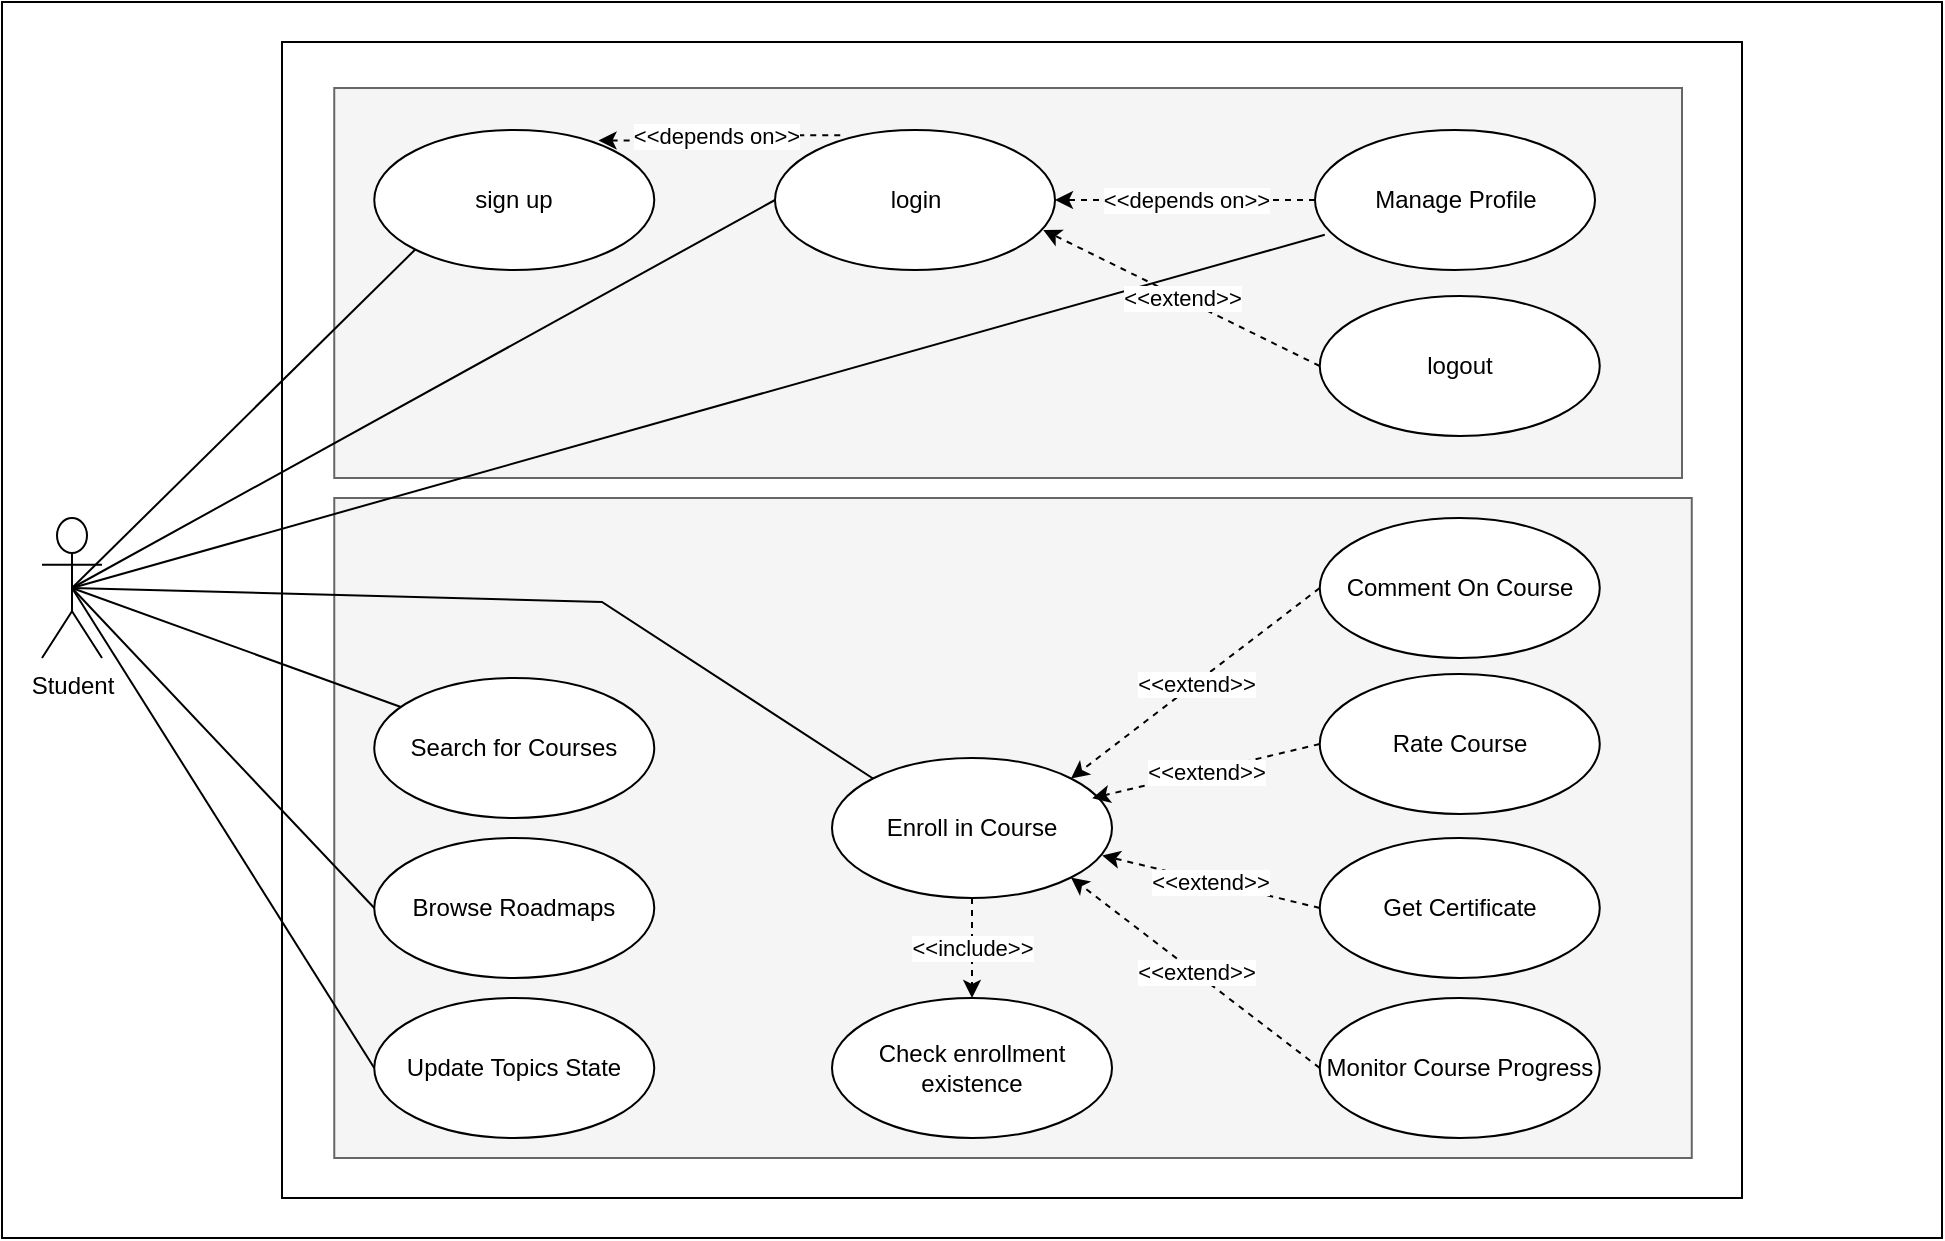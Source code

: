 <mxfile version="21.8.2" type="github">
  <diagram name="Page-1" id="yaQ-Vd1ig9odrb6C37Cf">
    <mxGraphModel dx="-1260" dy="-6366" grid="1" gridSize="10" guides="1" tooltips="1" connect="1" arrows="1" fold="1" page="1" pageScale="1" pageWidth="827" pageHeight="1169" math="0" shadow="0">
      <root>
        <mxCell id="0" />
        <mxCell id="1" parent="0" />
        <mxCell id="_TxfoMEnUBbY3dKYVvTl-1" value="" style="rounded=0;whiteSpace=wrap;html=1;movable=1;resizable=1;rotatable=1;deletable=1;editable=1;locked=0;connectable=1;" parent="1" vertex="1">
          <mxGeometry x="2500" y="7070" width="970" height="618" as="geometry" />
        </mxCell>
        <mxCell id="_TxfoMEnUBbY3dKYVvTl-2" value="" style="rounded=0;whiteSpace=wrap;html=1;movable=1;resizable=1;rotatable=1;deletable=1;editable=1;locked=0;connectable=1;" parent="1" vertex="1">
          <mxGeometry x="2640" y="7090" width="730" height="578" as="geometry" />
        </mxCell>
        <mxCell id="_TxfoMEnUBbY3dKYVvTl-3" value="" style="rounded=0;whiteSpace=wrap;html=1;fillColor=#f5f5f5;strokeColor=#666666;fontColor=#333333;fontStyle=0" parent="1" vertex="1">
          <mxGeometry x="2666.13" y="7318" width="678.75" height="330" as="geometry" />
        </mxCell>
        <mxCell id="_TxfoMEnUBbY3dKYVvTl-4" value="" style="rounded=0;whiteSpace=wrap;html=1;fillColor=#f5f5f5;strokeColor=#666666;fontColor=#333333;" parent="1" vertex="1">
          <mxGeometry x="2666.12" y="7113" width="673.88" height="195" as="geometry" />
        </mxCell>
        <mxCell id="_TxfoMEnUBbY3dKYVvTl-5" value="&amp;lt;&amp;lt;depends on&amp;gt;&amp;gt;" style="edgeStyle=orthogonalEdgeStyle;rounded=0;orthogonalLoop=1;jettySize=auto;html=1;dashed=1;" parent="1" source="_TxfoMEnUBbY3dKYVvTl-14" target="_TxfoMEnUBbY3dKYVvTl-13" edge="1">
          <mxGeometry relative="1" as="geometry" />
        </mxCell>
        <mxCell id="_TxfoMEnUBbY3dKYVvTl-8" style="rounded=0;orthogonalLoop=1;jettySize=auto;html=1;exitX=0.5;exitY=0.5;exitDx=0;exitDy=0;exitPerimeter=0;entryX=0;entryY=0.5;entryDx=0;entryDy=0;endArrow=none;endFill=0;" parent="1" source="_TxfoMEnUBbY3dKYVvTl-12" target="_TxfoMEnUBbY3dKYVvTl-13" edge="1">
          <mxGeometry relative="1" as="geometry" />
        </mxCell>
        <mxCell id="_TxfoMEnUBbY3dKYVvTl-9" style="rounded=0;orthogonalLoop=1;jettySize=auto;html=1;exitX=0.5;exitY=0.5;exitDx=0;exitDy=0;exitPerimeter=0;endArrow=none;endFill=0;" parent="1" source="_TxfoMEnUBbY3dKYVvTl-12" target="_TxfoMEnUBbY3dKYVvTl-17" edge="1">
          <mxGeometry relative="1" as="geometry" />
        </mxCell>
        <mxCell id="_TxfoMEnUBbY3dKYVvTl-10" style="rounded=0;orthogonalLoop=1;jettySize=auto;html=1;exitX=0.5;exitY=0.5;exitDx=0;exitDy=0;exitPerimeter=0;entryX=0;entryY=0.5;entryDx=0;entryDy=0;endArrow=none;endFill=0;" parent="1" source="_TxfoMEnUBbY3dKYVvTl-12" target="_TxfoMEnUBbY3dKYVvTl-20" edge="1">
          <mxGeometry relative="1" as="geometry" />
        </mxCell>
        <mxCell id="_TxfoMEnUBbY3dKYVvTl-11" style="rounded=0;orthogonalLoop=1;jettySize=auto;html=1;exitX=0.5;exitY=0.5;exitDx=0;exitDy=0;exitPerimeter=0;entryX=0;entryY=0.5;entryDx=0;entryDy=0;endArrow=none;endFill=0;" parent="1" source="_TxfoMEnUBbY3dKYVvTl-12" target="_TxfoMEnUBbY3dKYVvTl-18" edge="1">
          <mxGeometry relative="1" as="geometry" />
        </mxCell>
        <mxCell id="_TxfoMEnUBbY3dKYVvTl-31" style="rounded=0;orthogonalLoop=1;jettySize=auto;html=1;exitX=0.5;exitY=0.5;exitDx=0;exitDy=0;exitPerimeter=0;entryX=0.035;entryY=0.748;entryDx=0;entryDy=0;entryPerimeter=0;endArrow=none;endFill=0;" parent="1" source="_TxfoMEnUBbY3dKYVvTl-12" target="_TxfoMEnUBbY3dKYVvTl-14" edge="1">
          <mxGeometry relative="1" as="geometry" />
        </mxCell>
        <mxCell id="KXYRuWIMldFf-_2jHvWx-3" style="rounded=0;orthogonalLoop=1;jettySize=auto;html=1;exitX=0.5;exitY=0.5;exitDx=0;exitDy=0;exitPerimeter=0;entryX=0;entryY=0;entryDx=0;entryDy=0;endArrow=none;endFill=0;" edge="1" parent="1" source="_TxfoMEnUBbY3dKYVvTl-12" target="_TxfoMEnUBbY3dKYVvTl-15">
          <mxGeometry relative="1" as="geometry">
            <Array as="points">
              <mxPoint x="2800" y="7370" />
            </Array>
          </mxGeometry>
        </mxCell>
        <mxCell id="KXYRuWIMldFf-_2jHvWx-5" style="rounded=0;orthogonalLoop=1;jettySize=auto;html=1;exitX=0.5;exitY=0.5;exitDx=0;exitDy=0;exitPerimeter=0;entryX=0;entryY=1;entryDx=0;entryDy=0;endArrow=none;endFill=0;" edge="1" parent="1" source="_TxfoMEnUBbY3dKYVvTl-12" target="KXYRuWIMldFf-_2jHvWx-4">
          <mxGeometry relative="1" as="geometry" />
        </mxCell>
        <mxCell id="_TxfoMEnUBbY3dKYVvTl-12" value="Student" style="shape=umlActor;verticalLabelPosition=bottom;verticalAlign=top;html=1;outlineConnect=0;" parent="1" vertex="1">
          <mxGeometry x="2520" y="7328" width="30" height="70" as="geometry" />
        </mxCell>
        <mxCell id="KXYRuWIMldFf-_2jHvWx-6" value="&amp;lt;&amp;lt;depends on&amp;gt;&amp;gt;" style="edgeStyle=orthogonalEdgeStyle;rounded=0;orthogonalLoop=1;jettySize=auto;html=1;exitX=0.233;exitY=0.037;exitDx=0;exitDy=0;entryX=0.801;entryY=0.075;entryDx=0;entryDy=0;dashed=1;entryPerimeter=0;exitPerimeter=0;" edge="1" parent="1" source="_TxfoMEnUBbY3dKYVvTl-13" target="KXYRuWIMldFf-_2jHvWx-4">
          <mxGeometry relative="1" as="geometry" />
        </mxCell>
        <mxCell id="_TxfoMEnUBbY3dKYVvTl-13" value="login" style="ellipse;whiteSpace=wrap;html=1;" parent="1" vertex="1">
          <mxGeometry x="2886.5" y="7134" width="140" height="70" as="geometry" />
        </mxCell>
        <mxCell id="_TxfoMEnUBbY3dKYVvTl-14" value="Manage Profile" style="ellipse;whiteSpace=wrap;html=1;" parent="1" vertex="1">
          <mxGeometry x="3156.5" y="7134" width="140" height="70" as="geometry" />
        </mxCell>
        <mxCell id="KXYRuWIMldFf-_2jHvWx-2" value="&amp;lt;&amp;lt;include&amp;gt;&amp;gt;" style="rounded=0;orthogonalLoop=1;jettySize=auto;html=1;exitX=0.5;exitY=1;exitDx=0;exitDy=0;entryX=0.5;entryY=0;entryDx=0;entryDy=0;dashed=1;" edge="1" parent="1" source="_TxfoMEnUBbY3dKYVvTl-15" target="KXYRuWIMldFf-_2jHvWx-1">
          <mxGeometry relative="1" as="geometry" />
        </mxCell>
        <mxCell id="_TxfoMEnUBbY3dKYVvTl-15" value="Enroll in Course" style="ellipse;whiteSpace=wrap;html=1;" parent="1" vertex="1">
          <mxGeometry x="2915" y="7448" width="140" height="70" as="geometry" />
        </mxCell>
        <mxCell id="_TxfoMEnUBbY3dKYVvTl-17" value="Search for Courses" style="ellipse;whiteSpace=wrap;html=1;" parent="1" vertex="1">
          <mxGeometry x="2686.13" y="7408" width="140" height="70" as="geometry" />
        </mxCell>
        <mxCell id="_TxfoMEnUBbY3dKYVvTl-18" value="Update Topics State" style="ellipse;whiteSpace=wrap;html=1;" parent="1" vertex="1">
          <mxGeometry x="2686.13" y="7568" width="140" height="70" as="geometry" />
        </mxCell>
        <mxCell id="_TxfoMEnUBbY3dKYVvTl-20" value="Browse Roadmaps" style="ellipse;whiteSpace=wrap;html=1;" parent="1" vertex="1">
          <mxGeometry x="2686.13" y="7488" width="140" height="70" as="geometry" />
        </mxCell>
        <mxCell id="_TxfoMEnUBbY3dKYVvTl-21" value="&amp;lt;&amp;lt;extend&amp;gt;&amp;gt;" style="rounded=0;orthogonalLoop=1;jettySize=auto;html=1;exitX=0;exitY=0.5;exitDx=0;exitDy=0;entryX=1;entryY=1;entryDx=0;entryDy=0;dashed=1;" parent="1" source="_TxfoMEnUBbY3dKYVvTl-22" target="_TxfoMEnUBbY3dKYVvTl-15" edge="1">
          <mxGeometry relative="1" as="geometry" />
        </mxCell>
        <mxCell id="_TxfoMEnUBbY3dKYVvTl-22" value="Monitor Course Progress" style="ellipse;whiteSpace=wrap;html=1;" parent="1" vertex="1">
          <mxGeometry x="3158.88" y="7568" width="140" height="70" as="geometry" />
        </mxCell>
        <mxCell id="_TxfoMEnUBbY3dKYVvTl-23" value="&amp;lt;&amp;lt;extend&amp;gt;&amp;gt;" style="rounded=0;orthogonalLoop=1;jettySize=auto;html=1;exitX=0;exitY=0.5;exitDx=0;exitDy=0;entryX=1;entryY=0;entryDx=0;entryDy=0;dashed=1;" parent="1" source="_TxfoMEnUBbY3dKYVvTl-24" target="_TxfoMEnUBbY3dKYVvTl-15" edge="1">
          <mxGeometry relative="1" as="geometry" />
        </mxCell>
        <mxCell id="_TxfoMEnUBbY3dKYVvTl-24" value="Comment On Course" style="ellipse;whiteSpace=wrap;html=1;" parent="1" vertex="1">
          <mxGeometry x="3158.88" y="7328" width="140" height="70" as="geometry" />
        </mxCell>
        <mxCell id="_TxfoMEnUBbY3dKYVvTl-25" value="&amp;lt;&amp;lt;extend&amp;gt;&amp;gt;" style="rounded=0;orthogonalLoop=1;jettySize=auto;html=1;exitX=0;exitY=0.5;exitDx=0;exitDy=0;entryX=0.929;entryY=0.287;entryDx=0;entryDy=0;entryPerimeter=0;dashed=1;" parent="1" source="_TxfoMEnUBbY3dKYVvTl-26" target="_TxfoMEnUBbY3dKYVvTl-15" edge="1">
          <mxGeometry relative="1" as="geometry" />
        </mxCell>
        <mxCell id="_TxfoMEnUBbY3dKYVvTl-26" value="Rate Course" style="ellipse;whiteSpace=wrap;html=1;" parent="1" vertex="1">
          <mxGeometry x="3158.88" y="7406" width="140" height="70" as="geometry" />
        </mxCell>
        <mxCell id="_TxfoMEnUBbY3dKYVvTl-27" value="&amp;lt;&amp;lt;extend&amp;gt;&amp;gt;" style="rounded=0;orthogonalLoop=1;jettySize=auto;html=1;exitX=0;exitY=0.5;exitDx=0;exitDy=0;entryX=0.965;entryY=0.696;entryDx=0;entryDy=0;entryPerimeter=0;dashed=1;" parent="1" source="_TxfoMEnUBbY3dKYVvTl-28" target="_TxfoMEnUBbY3dKYVvTl-15" edge="1">
          <mxGeometry relative="1" as="geometry" />
        </mxCell>
        <mxCell id="_TxfoMEnUBbY3dKYVvTl-28" value="Get Certificate" style="ellipse;whiteSpace=wrap;html=1;" parent="1" vertex="1">
          <mxGeometry x="3158.88" y="7488" width="140" height="70" as="geometry" />
        </mxCell>
        <mxCell id="_TxfoMEnUBbY3dKYVvTl-29" value="&amp;lt;&amp;lt;extend&amp;gt;&amp;gt;" style="rounded=0;orthogonalLoop=1;jettySize=auto;html=1;exitX=0;exitY=0.5;exitDx=0;exitDy=0;entryX=0.958;entryY=0.714;entryDx=0;entryDy=0;entryPerimeter=0;dashed=1;" parent="1" source="_TxfoMEnUBbY3dKYVvTl-30" target="_TxfoMEnUBbY3dKYVvTl-13" edge="1">
          <mxGeometry relative="1" as="geometry" />
        </mxCell>
        <mxCell id="_TxfoMEnUBbY3dKYVvTl-30" value="logout" style="ellipse;whiteSpace=wrap;html=1;" parent="1" vertex="1">
          <mxGeometry x="3158.88" y="7217" width="140" height="70" as="geometry" />
        </mxCell>
        <mxCell id="KXYRuWIMldFf-_2jHvWx-1" value="Check enrollment existence" style="ellipse;whiteSpace=wrap;html=1;" vertex="1" parent="1">
          <mxGeometry x="2915" y="7568" width="140" height="70" as="geometry" />
        </mxCell>
        <mxCell id="KXYRuWIMldFf-_2jHvWx-4" value="sign up" style="ellipse;whiteSpace=wrap;html=1;" vertex="1" parent="1">
          <mxGeometry x="2686.13" y="7134" width="140" height="70" as="geometry" />
        </mxCell>
      </root>
    </mxGraphModel>
  </diagram>
</mxfile>
